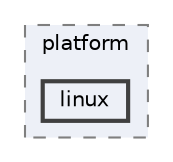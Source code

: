 digraph "engine/src/platform/linux"
{
 // LATEX_PDF_SIZE
  bgcolor="transparent";
  edge [fontname=Helvetica,fontsize=10,labelfontname=Helvetica,labelfontsize=10];
  node [fontname=Helvetica,fontsize=10,shape=box,height=0.2,width=0.4];
  compound=true
  subgraph clusterdir_5023b6ae898e8cb97148492cc641a5cd {
    graph [ bgcolor="#edf0f7", pencolor="grey50", label="platform", fontname=Helvetica,fontsize=10 style="filled,dashed", URL="dir_5023b6ae898e8cb97148492cc641a5cd.html",tooltip=""]
  dir_e0b00fc876371703b31d58f22d847408 [label="linux", fillcolor="#edf0f7", color="grey25", style="filled,bold", URL="dir_e0b00fc876371703b31d58f22d847408.html",tooltip=""];
  }
}
